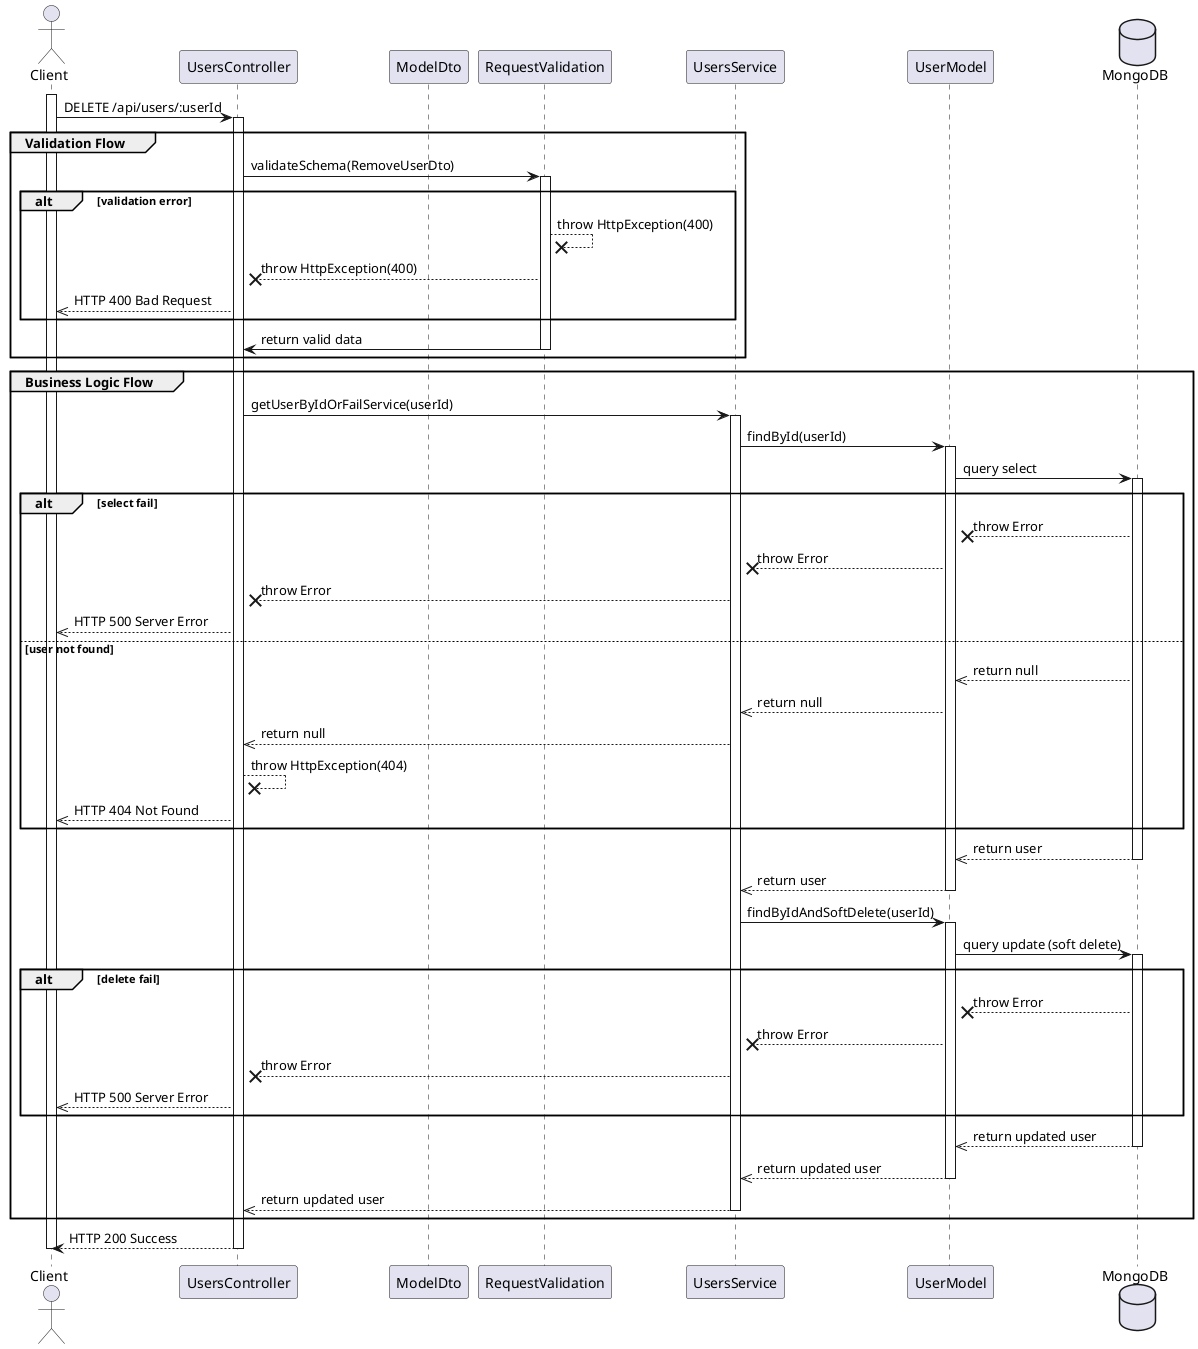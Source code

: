 @startuml Remove User

actor Client

participant UsersController
participant ModelDto
participant RequestValidation
participant UsersService
participant UserModel
database MongoDB

activate Client
Client -> UsersController: DELETE /api/users/:userId
activate UsersController

group Validation Flow
    UsersController -> RequestValidation: validateSchema(RemoveUserDto)
    activate RequestValidation
    
    alt validation error
        RequestValidation --x RequestValidation: throw HttpException(400)
        RequestValidation --x UsersController: throw HttpException(400)
        UsersController -->> Client: HTTP 400 Bad Request
    end

    RequestValidation -> UsersController: return valid data
    deactivate RequestValidation
end

group Business Logic Flow
    UsersController -> UsersService: getUserByIdOrFailService(userId)
    activate UsersService

    UsersService -> UserModel: findById(userId)
    activate UserModel
    UserModel -> MongoDB: query select
    activate MongoDB

    alt select fail
        MongoDB --x UserModel: throw Error
        UserModel --x UsersService: throw Error
        UsersService --x UsersController: throw Error
        UsersController -->> Client: HTTP 500 Server Error
    else user not found
        MongoDB -->> UserModel: return null
        UserModel -->> UsersService: return null
        UsersService -->> UsersController: return null
        UsersController --x UsersController: throw HttpException(404)
        UsersController -->> Client: HTTP 404 Not Found
    end

    MongoDB -->> UserModel: return user
    deactivate MongoDB
    UserModel -->> UsersService: return user
    deactivate UserModel

    UsersService -> UserModel: findByIdAndSoftDelete(userId)
    activate UserModel
    UserModel -> MongoDB: query update (soft delete)
    activate MongoDB

    alt delete fail
        MongoDB --x UserModel: throw Error
        UserModel --x UsersService: throw Error
        UsersService --x UsersController: throw Error
        UsersController -->> Client: HTTP 500 Server Error
    end

    MongoDB -->> UserModel: return updated user
    deactivate MongoDB
    UserModel -->> UsersService: return updated user
    deactivate UserModel
    UsersService -->> UsersController: return updated user
    deactivate UsersService
end

UsersController --> Client: HTTP 200 Success
deactivate UsersController
deactivate Client

@enduml